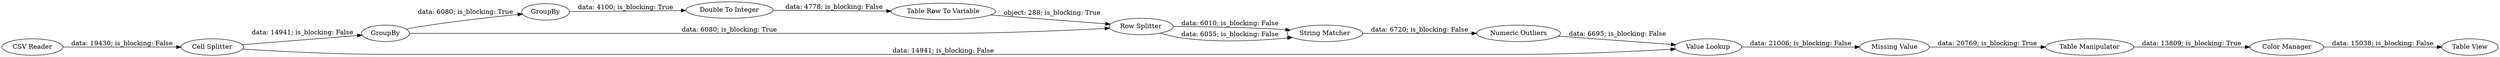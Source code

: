 digraph {
	"7943501856897349216_7" [label="Cell Splitter"]
	"7943501856897349216_13" [label="Table Manipulator"]
	"7943501856897349216_14" [label="Table View"]
	"7943501856897349216_10" [label="Double To Integer"]
	"7943501856897349216_4" [label=GroupBy]
	"7943501856897349216_1" [label="CSV Reader"]
	"7943501856897349216_3" [label=GroupBy]
	"7943501856897349216_9" [label="Row Splitter"]
	"7943501856897349216_11" [label="Numeric Outliers"]
	"7943501856897349216_8" [label="Table Row To Variable"]
	"7943501856897349216_16" [label="Color Manager"]
	"7943501856897349216_18" [label="Missing Value"]
	"7943501856897349216_17" [label="String Matcher"]
	"7943501856897349216_12" [label="Value Lookup"]
	"7943501856897349216_8" -> "7943501856897349216_9" [label="object: 288; is_blocking: True"]
	"7943501856897349216_1" -> "7943501856897349216_7" [label="data: 19430; is_blocking: False"]
	"7943501856897349216_9" -> "7943501856897349216_17" [label="data: 6010; is_blocking: False"]
	"7943501856897349216_4" -> "7943501856897349216_10" [label="data: 4100; is_blocking: True"]
	"7943501856897349216_18" -> "7943501856897349216_13" [label="data: 20769; is_blocking: True"]
	"7943501856897349216_7" -> "7943501856897349216_12" [label="data: 14941; is_blocking: False"]
	"7943501856897349216_3" -> "7943501856897349216_4" [label="data: 6080; is_blocking: True"]
	"7943501856897349216_16" -> "7943501856897349216_14" [label="data: 15038; is_blocking: False"]
	"7943501856897349216_7" -> "7943501856897349216_3" [label="data: 14941; is_blocking: False"]
	"7943501856897349216_13" -> "7943501856897349216_16" [label="data: 13809; is_blocking: True"]
	"7943501856897349216_9" -> "7943501856897349216_17" [label="data: 6055; is_blocking: False"]
	"7943501856897349216_10" -> "7943501856897349216_8" [label="data: 4778; is_blocking: False"]
	"7943501856897349216_11" -> "7943501856897349216_12" [label="data: 6695; is_blocking: False"]
	"7943501856897349216_3" -> "7943501856897349216_9" [label="data: 6080; is_blocking: True"]
	"7943501856897349216_17" -> "7943501856897349216_11" [label="data: 6720; is_blocking: False"]
	"7943501856897349216_12" -> "7943501856897349216_18" [label="data: 21006; is_blocking: False"]
	rankdir=LR
}
